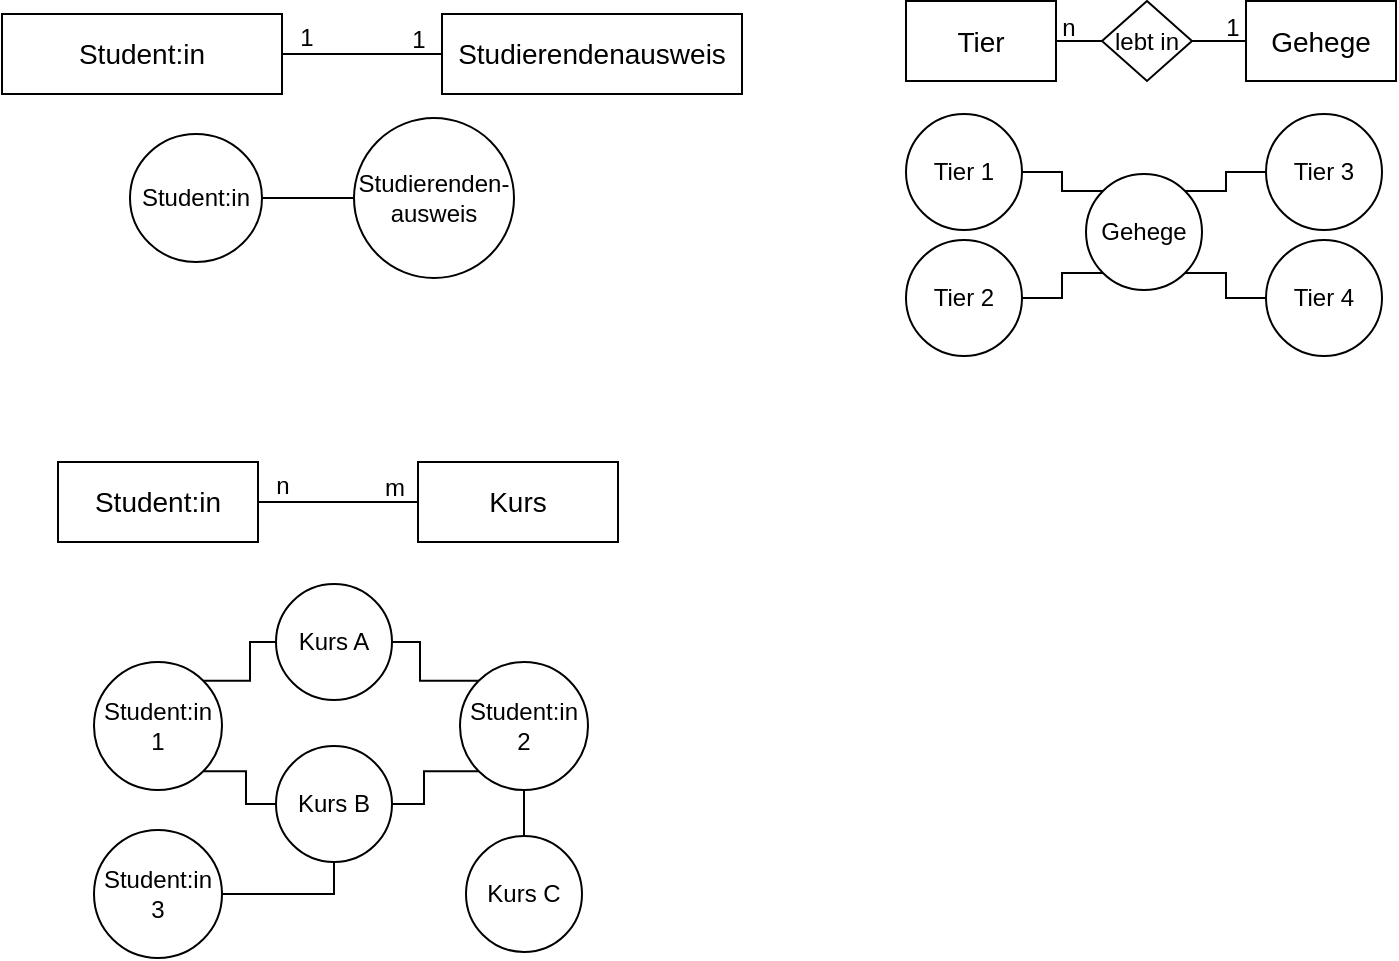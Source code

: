 <mxfile version="24.5.4" type="github">
  <diagram name="Seite-1" id="bDzNP__Pml_VwFIEzuVF">
    <mxGraphModel dx="531" dy="286" grid="0" gridSize="10" guides="1" tooltips="1" connect="1" arrows="1" fold="1" page="1" pageScale="1" pageWidth="827" pageHeight="1169" math="0" shadow="0">
      <root>
        <mxCell id="0" />
        <mxCell id="1" parent="0" />
        <mxCell id="YrNULoBkXhTa5b3z1nX1-3" style="edgeStyle=orthogonalEdgeStyle;rounded=0;orthogonalLoop=1;jettySize=auto;html=1;endArrow=none;endFill=0;" edge="1" parent="1" source="YrNULoBkXhTa5b3z1nX1-1" target="YrNULoBkXhTa5b3z1nX1-2">
          <mxGeometry relative="1" as="geometry" />
        </mxCell>
        <mxCell id="YrNULoBkXhTa5b3z1nX1-1" value="Student:in" style="whiteSpace=wrap;html=1;align=center;fontSize=14;" vertex="1" parent="1">
          <mxGeometry x="40" y="40" width="140" height="40" as="geometry" />
        </mxCell>
        <mxCell id="YrNULoBkXhTa5b3z1nX1-2" value="Studierendenausweis" style="whiteSpace=wrap;html=1;align=center;fontSize=14;" vertex="1" parent="1">
          <mxGeometry x="260" y="40" width="150" height="40" as="geometry" />
        </mxCell>
        <mxCell id="YrNULoBkXhTa5b3z1nX1-6" style="edgeStyle=orthogonalEdgeStyle;rounded=0;orthogonalLoop=1;jettySize=auto;html=1;endArrow=none;endFill=0;" edge="1" parent="1" source="YrNULoBkXhTa5b3z1nX1-4" target="YrNULoBkXhTa5b3z1nX1-5">
          <mxGeometry relative="1" as="geometry" />
        </mxCell>
        <mxCell id="YrNULoBkXhTa5b3z1nX1-4" value="Student:in" style="ellipse;whiteSpace=wrap;html=1;align=center;fontStyle=0;" vertex="1" parent="1">
          <mxGeometry x="104" y="100" width="66" height="64" as="geometry" />
        </mxCell>
        <mxCell id="YrNULoBkXhTa5b3z1nX1-5" value="&lt;span style=&quot;font-size: 12px;&quot;&gt;Studierenden-ausweis&lt;/span&gt;" style="ellipse;whiteSpace=wrap;html=1;align=center;fontStyle=0;fontSize=12;" vertex="1" parent="1">
          <mxGeometry x="216" y="92" width="80" height="80" as="geometry" />
        </mxCell>
        <mxCell id="YrNULoBkXhTa5b3z1nX1-11" style="edgeStyle=orthogonalEdgeStyle;rounded=0;orthogonalLoop=1;jettySize=auto;html=1;endArrow=none;endFill=0;entryX=0;entryY=0;entryDx=0;entryDy=0;" edge="1" parent="1" source="YrNULoBkXhTa5b3z1nX1-12" target="YrNULoBkXhTa5b3z1nX1-13">
          <mxGeometry relative="1" as="geometry" />
        </mxCell>
        <mxCell id="YrNULoBkXhTa5b3z1nX1-12" value="Tier 1" style="ellipse;whiteSpace=wrap;html=1;align=center;fontStyle=0;" vertex="1" parent="1">
          <mxGeometry x="492" y="90" width="58" height="58" as="geometry" />
        </mxCell>
        <mxCell id="YrNULoBkXhTa5b3z1nX1-13" value="&lt;span style=&quot;font-size: 12px;&quot;&gt;Gehege&lt;/span&gt;" style="ellipse;whiteSpace=wrap;html=1;align=center;fontStyle=0;fontSize=12;" vertex="1" parent="1">
          <mxGeometry x="582" y="120" width="58" height="58" as="geometry" />
        </mxCell>
        <mxCell id="YrNULoBkXhTa5b3z1nX1-16" value="1" style="text;html=1;align=center;verticalAlign=middle;resizable=0;points=[];autosize=1;strokeColor=none;fillColor=none;" vertex="1" parent="1">
          <mxGeometry x="179" y="39" width="25" height="26" as="geometry" />
        </mxCell>
        <mxCell id="YrNULoBkXhTa5b3z1nX1-17" value="1" style="text;html=1;align=center;verticalAlign=middle;resizable=0;points=[];autosize=1;strokeColor=none;fillColor=none;" vertex="1" parent="1">
          <mxGeometry x="235" y="40" width="25" height="26" as="geometry" />
        </mxCell>
        <mxCell id="YrNULoBkXhTa5b3z1nX1-19" value="Tier" style="whiteSpace=wrap;html=1;align=center;fontSize=14;" vertex="1" parent="1">
          <mxGeometry x="492" y="33.5" width="75" height="40" as="geometry" />
        </mxCell>
        <mxCell id="YrNULoBkXhTa5b3z1nX1-21" value="n" style="text;html=1;align=center;verticalAlign=middle;resizable=0;points=[];autosize=1;strokeColor=none;fillColor=none;" vertex="1" parent="1">
          <mxGeometry x="560" y="33.5" width="25" height="26" as="geometry" />
        </mxCell>
        <mxCell id="YrNULoBkXhTa5b3z1nX1-22" value="1" style="text;html=1;align=center;verticalAlign=middle;resizable=0;points=[];autosize=1;strokeColor=none;fillColor=none;" vertex="1" parent="1">
          <mxGeometry x="642" y="33.5" width="25" height="26" as="geometry" />
        </mxCell>
        <mxCell id="YrNULoBkXhTa5b3z1nX1-23" value="Gehege" style="whiteSpace=wrap;html=1;align=center;fontSize=14;" vertex="1" parent="1">
          <mxGeometry x="662" y="33.5" width="75" height="40" as="geometry" />
        </mxCell>
        <mxCell id="YrNULoBkXhTa5b3z1nX1-25" style="edgeStyle=orthogonalEdgeStyle;rounded=0;orthogonalLoop=1;jettySize=auto;html=1;entryX=0;entryY=1;entryDx=0;entryDy=0;endArrow=none;endFill=0;" edge="1" parent="1" source="YrNULoBkXhTa5b3z1nX1-24" target="YrNULoBkXhTa5b3z1nX1-13">
          <mxGeometry relative="1" as="geometry" />
        </mxCell>
        <mxCell id="YrNULoBkXhTa5b3z1nX1-24" value="Tier 2" style="ellipse;whiteSpace=wrap;html=1;align=center;fontStyle=0;" vertex="1" parent="1">
          <mxGeometry x="492" y="153" width="58" height="58" as="geometry" />
        </mxCell>
        <mxCell id="YrNULoBkXhTa5b3z1nX1-27" style="edgeStyle=orthogonalEdgeStyle;rounded=0;orthogonalLoop=1;jettySize=auto;html=1;entryX=1;entryY=0;entryDx=0;entryDy=0;endArrow=none;endFill=0;" edge="1" parent="1" source="YrNULoBkXhTa5b3z1nX1-26" target="YrNULoBkXhTa5b3z1nX1-13">
          <mxGeometry relative="1" as="geometry" />
        </mxCell>
        <mxCell id="YrNULoBkXhTa5b3z1nX1-26" value="Tier 3" style="ellipse;whiteSpace=wrap;html=1;align=center;fontStyle=0;" vertex="1" parent="1">
          <mxGeometry x="672" y="90" width="58" height="58" as="geometry" />
        </mxCell>
        <mxCell id="YrNULoBkXhTa5b3z1nX1-30" style="edgeStyle=orthogonalEdgeStyle;rounded=0;orthogonalLoop=1;jettySize=auto;html=1;entryX=1;entryY=1;entryDx=0;entryDy=0;endArrow=none;endFill=0;" edge="1" parent="1" source="YrNULoBkXhTa5b3z1nX1-29" target="YrNULoBkXhTa5b3z1nX1-13">
          <mxGeometry relative="1" as="geometry" />
        </mxCell>
        <mxCell id="YrNULoBkXhTa5b3z1nX1-29" value="Tier 4" style="ellipse;whiteSpace=wrap;html=1;align=center;fontStyle=0;" vertex="1" parent="1">
          <mxGeometry x="672" y="153" width="58" height="58" as="geometry" />
        </mxCell>
        <mxCell id="YrNULoBkXhTa5b3z1nX1-35" style="edgeStyle=orthogonalEdgeStyle;rounded=0;orthogonalLoop=1;jettySize=auto;html=1;endArrow=none;endFill=0;" edge="1" parent="1" source="YrNULoBkXhTa5b3z1nX1-31" target="YrNULoBkXhTa5b3z1nX1-23">
          <mxGeometry relative="1" as="geometry" />
        </mxCell>
        <mxCell id="YrNULoBkXhTa5b3z1nX1-36" style="edgeStyle=orthogonalEdgeStyle;rounded=0;orthogonalLoop=1;jettySize=auto;html=1;endArrow=none;endFill=0;" edge="1" parent="1" source="YrNULoBkXhTa5b3z1nX1-31" target="YrNULoBkXhTa5b3z1nX1-19">
          <mxGeometry relative="1" as="geometry" />
        </mxCell>
        <mxCell id="YrNULoBkXhTa5b3z1nX1-31" value="lebt in" style="shape=rhombus;perimeter=rhombusPerimeter;whiteSpace=wrap;html=1;align=center;" vertex="1" parent="1">
          <mxGeometry x="590" y="33.5" width="45" height="40" as="geometry" />
        </mxCell>
        <mxCell id="YrNULoBkXhTa5b3z1nX1-38" style="edgeStyle=orthogonalEdgeStyle;rounded=0;orthogonalLoop=1;jettySize=auto;html=1;endArrow=none;endFill=0;" edge="1" parent="1" source="YrNULoBkXhTa5b3z1nX1-39" target="YrNULoBkXhTa5b3z1nX1-40">
          <mxGeometry relative="1" as="geometry" />
        </mxCell>
        <mxCell id="YrNULoBkXhTa5b3z1nX1-39" value="Student:in" style="whiteSpace=wrap;html=1;align=center;fontSize=14;" vertex="1" parent="1">
          <mxGeometry x="68" y="264" width="100" height="40" as="geometry" />
        </mxCell>
        <mxCell id="YrNULoBkXhTa5b3z1nX1-40" value="Kurs" style="whiteSpace=wrap;html=1;align=center;fontSize=14;" vertex="1" parent="1">
          <mxGeometry x="248" y="264" width="100" height="40" as="geometry" />
        </mxCell>
        <mxCell id="YrNULoBkXhTa5b3z1nX1-41" value="n" style="text;html=1;align=center;verticalAlign=middle;resizable=0;points=[];autosize=1;strokeColor=none;fillColor=none;" vertex="1" parent="1">
          <mxGeometry x="167" y="263" width="25" height="26" as="geometry" />
        </mxCell>
        <mxCell id="YrNULoBkXhTa5b3z1nX1-42" value="m" style="text;html=1;align=center;verticalAlign=middle;resizable=0;points=[];autosize=1;strokeColor=none;fillColor=none;" vertex="1" parent="1">
          <mxGeometry x="222" y="264" width="28" height="26" as="geometry" />
        </mxCell>
        <mxCell id="YrNULoBkXhTa5b3z1nX1-64" value="" style="edgeStyle=orthogonalEdgeStyle;rounded=0;orthogonalLoop=1;jettySize=auto;html=1;strokeColor=default;align=center;verticalAlign=middle;fontFamily=Helvetica;fontSize=11;fontColor=default;labelBackgroundColor=default;endArrow=none;endFill=0;exitX=1;exitY=0;exitDx=0;exitDy=0;" edge="1" parent="1" source="YrNULoBkXhTa5b3z1nX1-44" target="YrNULoBkXhTa5b3z1nX1-45">
          <mxGeometry relative="1" as="geometry">
            <Array as="points">
              <mxPoint x="164" y="373" />
              <mxPoint x="164" y="354" />
            </Array>
          </mxGeometry>
        </mxCell>
        <mxCell id="YrNULoBkXhTa5b3z1nX1-44" value="Student:in 1" style="ellipse;whiteSpace=wrap;html=1;align=center;fontStyle=0;" vertex="1" parent="1">
          <mxGeometry x="86" y="364" width="64" height="64" as="geometry" />
        </mxCell>
        <mxCell id="YrNULoBkXhTa5b3z1nX1-45" value="&lt;span style=&quot;font-size: 12px;&quot;&gt;Kurs A&lt;/span&gt;" style="ellipse;whiteSpace=wrap;html=1;align=center;fontStyle=0;fontSize=12;" vertex="1" parent="1">
          <mxGeometry x="177" y="325" width="58" height="58" as="geometry" />
        </mxCell>
        <mxCell id="YrNULoBkXhTa5b3z1nX1-46" style="edgeStyle=orthogonalEdgeStyle;rounded=0;orthogonalLoop=1;jettySize=auto;html=1;endArrow=none;endFill=0;exitX=0;exitY=0;exitDx=0;exitDy=0;" edge="1" parent="1" source="YrNULoBkXhTa5b3z1nX1-60" target="YrNULoBkXhTa5b3z1nX1-45">
          <mxGeometry relative="1" as="geometry" />
        </mxCell>
        <mxCell id="YrNULoBkXhTa5b3z1nX1-54" style="edgeStyle=orthogonalEdgeStyle;rounded=0;orthogonalLoop=1;jettySize=auto;html=1;endArrow=none;endFill=0;entryX=1;entryY=1;entryDx=0;entryDy=0;exitX=0;exitY=0.5;exitDx=0;exitDy=0;" edge="1" parent="1" source="YrNULoBkXhTa5b3z1nX1-53" target="YrNULoBkXhTa5b3z1nX1-44">
          <mxGeometry relative="1" as="geometry">
            <Array as="points">
              <mxPoint x="162" y="435" />
              <mxPoint x="162" y="419" />
            </Array>
          </mxGeometry>
        </mxCell>
        <mxCell id="YrNULoBkXhTa5b3z1nX1-57" style="edgeStyle=orthogonalEdgeStyle;rounded=0;orthogonalLoop=1;jettySize=auto;html=1;endArrow=none;endFill=0;entryX=0;entryY=1;entryDx=0;entryDy=0;" edge="1" parent="1" source="YrNULoBkXhTa5b3z1nX1-53" target="YrNULoBkXhTa5b3z1nX1-60">
          <mxGeometry relative="1" as="geometry">
            <Array as="points">
              <mxPoint x="251" y="435" />
              <mxPoint x="251" y="419" />
            </Array>
          </mxGeometry>
        </mxCell>
        <mxCell id="YrNULoBkXhTa5b3z1nX1-53" value="&lt;span style=&quot;font-size: 12px;&quot;&gt;Kurs B&lt;/span&gt;" style="ellipse;whiteSpace=wrap;html=1;align=center;fontStyle=0;fontSize=12;" vertex="1" parent="1">
          <mxGeometry x="177" y="406" width="58" height="58" as="geometry" />
        </mxCell>
        <mxCell id="YrNULoBkXhTa5b3z1nX1-61" style="edgeStyle=orthogonalEdgeStyle;rounded=0;orthogonalLoop=1;jettySize=auto;html=1;endArrow=none;endFill=0;" edge="1" parent="1" source="YrNULoBkXhTa5b3z1nX1-59" target="YrNULoBkXhTa5b3z1nX1-60">
          <mxGeometry relative="1" as="geometry" />
        </mxCell>
        <mxCell id="YrNULoBkXhTa5b3z1nX1-59" value="&lt;span style=&quot;font-size: 12px;&quot;&gt;Kurs C&lt;/span&gt;" style="ellipse;whiteSpace=wrap;html=1;align=center;fontStyle=0;fontSize=12;" vertex="1" parent="1">
          <mxGeometry x="272" y="451" width="58" height="58" as="geometry" />
        </mxCell>
        <mxCell id="YrNULoBkXhTa5b3z1nX1-60" value="Student:in&lt;div&gt;2&lt;/div&gt;" style="ellipse;whiteSpace=wrap;html=1;align=center;fontStyle=0;" vertex="1" parent="1">
          <mxGeometry x="269" y="364" width="64" height="64" as="geometry" />
        </mxCell>
        <mxCell id="YrNULoBkXhTa5b3z1nX1-68" style="edgeStyle=orthogonalEdgeStyle;rounded=0;orthogonalLoop=1;jettySize=auto;html=1;entryX=0.5;entryY=1;entryDx=0;entryDy=0;strokeColor=default;align=center;verticalAlign=middle;fontFamily=Helvetica;fontSize=11;fontColor=default;labelBackgroundColor=default;endArrow=none;endFill=0;" edge="1" parent="1" source="YrNULoBkXhTa5b3z1nX1-65" target="YrNULoBkXhTa5b3z1nX1-53">
          <mxGeometry relative="1" as="geometry">
            <Array as="points">
              <mxPoint x="206" y="480" />
            </Array>
          </mxGeometry>
        </mxCell>
        <mxCell id="YrNULoBkXhTa5b3z1nX1-65" value="Student:in 3" style="ellipse;whiteSpace=wrap;html=1;align=center;fontStyle=0;" vertex="1" parent="1">
          <mxGeometry x="86" y="448" width="64" height="64" as="geometry" />
        </mxCell>
      </root>
    </mxGraphModel>
  </diagram>
</mxfile>
